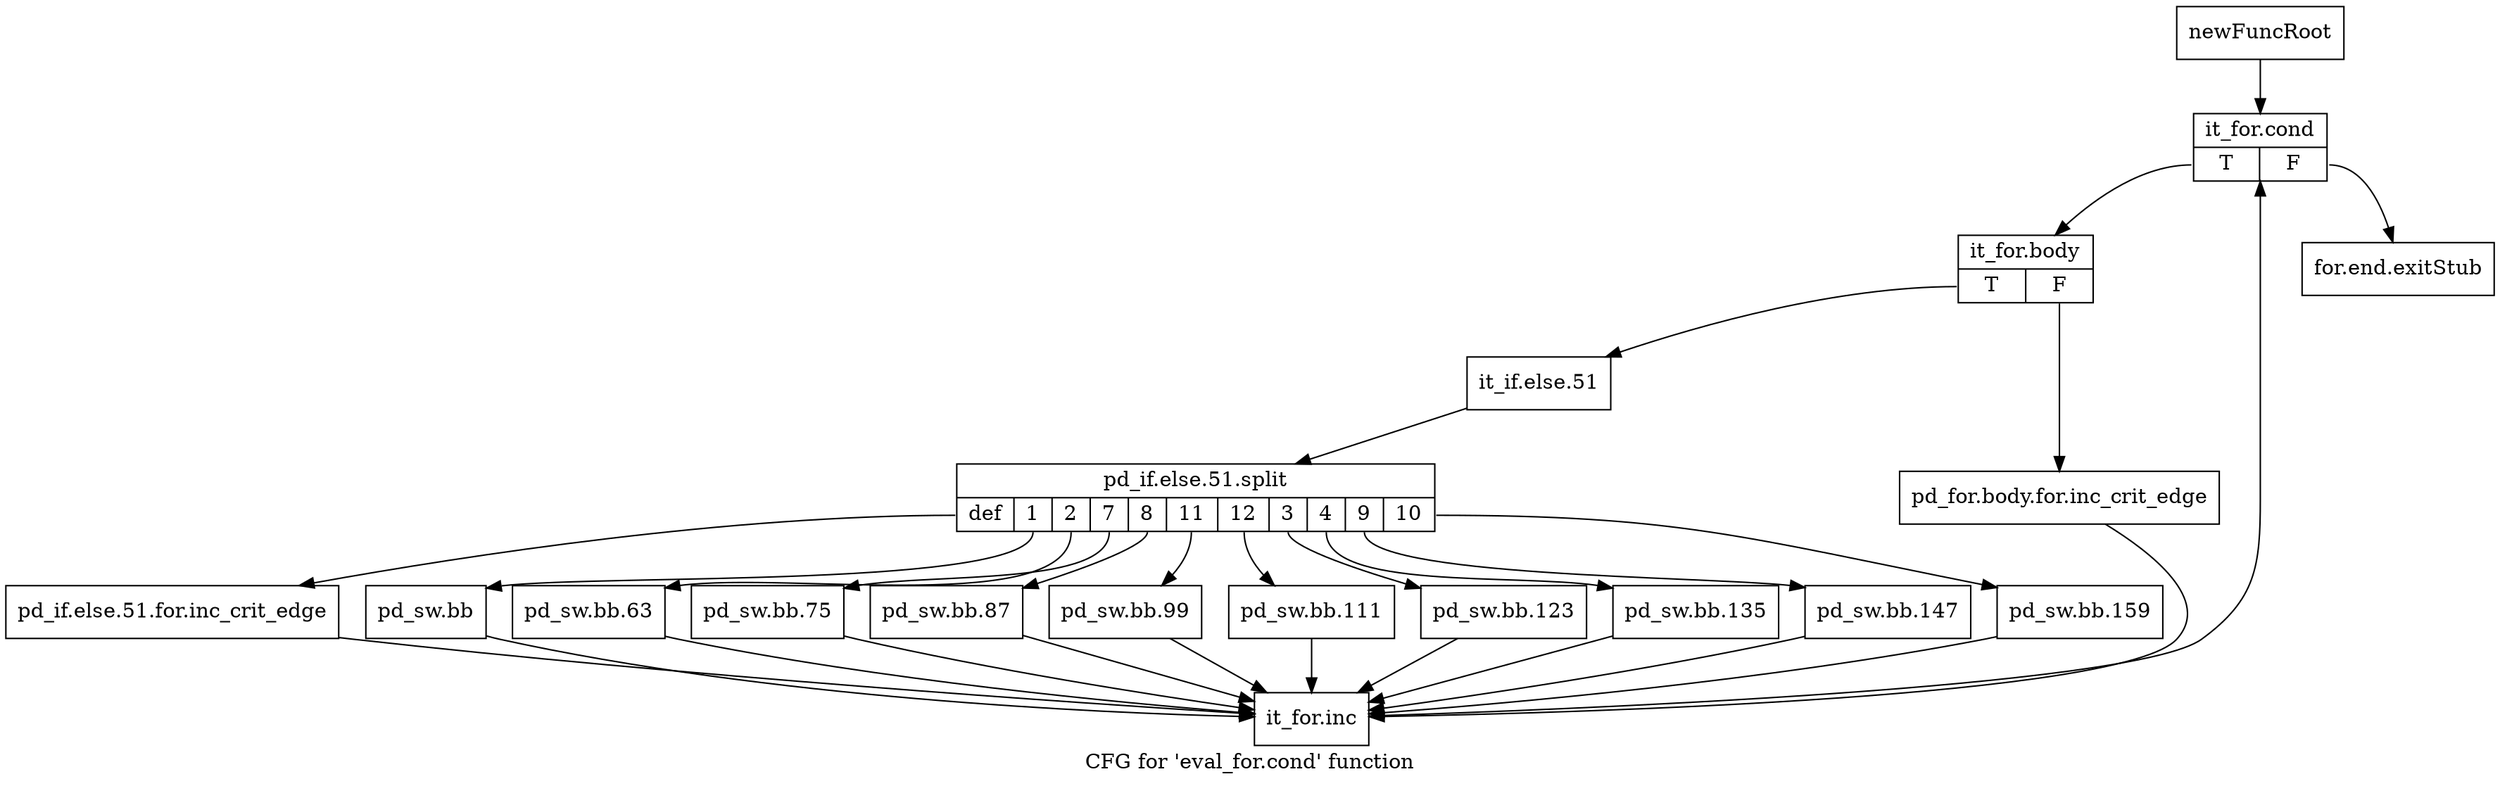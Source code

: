 digraph "CFG for 'eval_for.cond' function" {
	label="CFG for 'eval_for.cond' function";

	Node0xed5900 [shape=record,label="{newFuncRoot}"];
	Node0xed5900 -> Node0xed59a0;
	Node0xed5950 [shape=record,label="{for.end.exitStub}"];
	Node0xed59a0 [shape=record,label="{it_for.cond|{<s0>T|<s1>F}}"];
	Node0xed59a0:s0 -> Node0xed59f0;
	Node0xed59a0:s1 -> Node0xed5950;
	Node0xed59f0 [shape=record,label="{it_for.body|{<s0>T|<s1>F}}"];
	Node0xed59f0:s0 -> Node0xed5a90;
	Node0xed59f0:s1 -> Node0xed5a40;
	Node0xed5a40 [shape=record,label="{pd_for.body.for.inc_crit_edge}"];
	Node0xed5a40 -> Node0xed5e50;
	Node0xed5a90 [shape=record,label="{it_if.else.51}"];
	Node0xed5a90 -> Node0x139e470;
	Node0x139e470 [shape=record,label="{pd_if.else.51.split|{<s0>def|<s1>1|<s2>2|<s3>7|<s4>8|<s5>11|<s6>12|<s7>3|<s8>4|<s9>9|<s10>10}}"];
	Node0x139e470:s0 -> Node0xed5e00;
	Node0x139e470:s1 -> Node0xed5db0;
	Node0x139e470:s2 -> Node0xed5d60;
	Node0x139e470:s3 -> Node0xed5d10;
	Node0x139e470:s4 -> Node0xed5cc0;
	Node0x139e470:s5 -> Node0xed5c70;
	Node0x139e470:s6 -> Node0xed5c20;
	Node0x139e470:s7 -> Node0xed5bd0;
	Node0x139e470:s8 -> Node0xed5b80;
	Node0x139e470:s9 -> Node0xed5b30;
	Node0x139e470:s10 -> Node0xed5ae0;
	Node0xed5ae0 [shape=record,label="{pd_sw.bb.159}"];
	Node0xed5ae0 -> Node0xed5e50;
	Node0xed5b30 [shape=record,label="{pd_sw.bb.147}"];
	Node0xed5b30 -> Node0xed5e50;
	Node0xed5b80 [shape=record,label="{pd_sw.bb.135}"];
	Node0xed5b80 -> Node0xed5e50;
	Node0xed5bd0 [shape=record,label="{pd_sw.bb.123}"];
	Node0xed5bd0 -> Node0xed5e50;
	Node0xed5c20 [shape=record,label="{pd_sw.bb.111}"];
	Node0xed5c20 -> Node0xed5e50;
	Node0xed5c70 [shape=record,label="{pd_sw.bb.99}"];
	Node0xed5c70 -> Node0xed5e50;
	Node0xed5cc0 [shape=record,label="{pd_sw.bb.87}"];
	Node0xed5cc0 -> Node0xed5e50;
	Node0xed5d10 [shape=record,label="{pd_sw.bb.75}"];
	Node0xed5d10 -> Node0xed5e50;
	Node0xed5d60 [shape=record,label="{pd_sw.bb.63}"];
	Node0xed5d60 -> Node0xed5e50;
	Node0xed5db0 [shape=record,label="{pd_sw.bb}"];
	Node0xed5db0 -> Node0xed5e50;
	Node0xed5e00 [shape=record,label="{pd_if.else.51.for.inc_crit_edge}"];
	Node0xed5e00 -> Node0xed5e50;
	Node0xed5e50 [shape=record,label="{it_for.inc}"];
	Node0xed5e50 -> Node0xed59a0;
}
